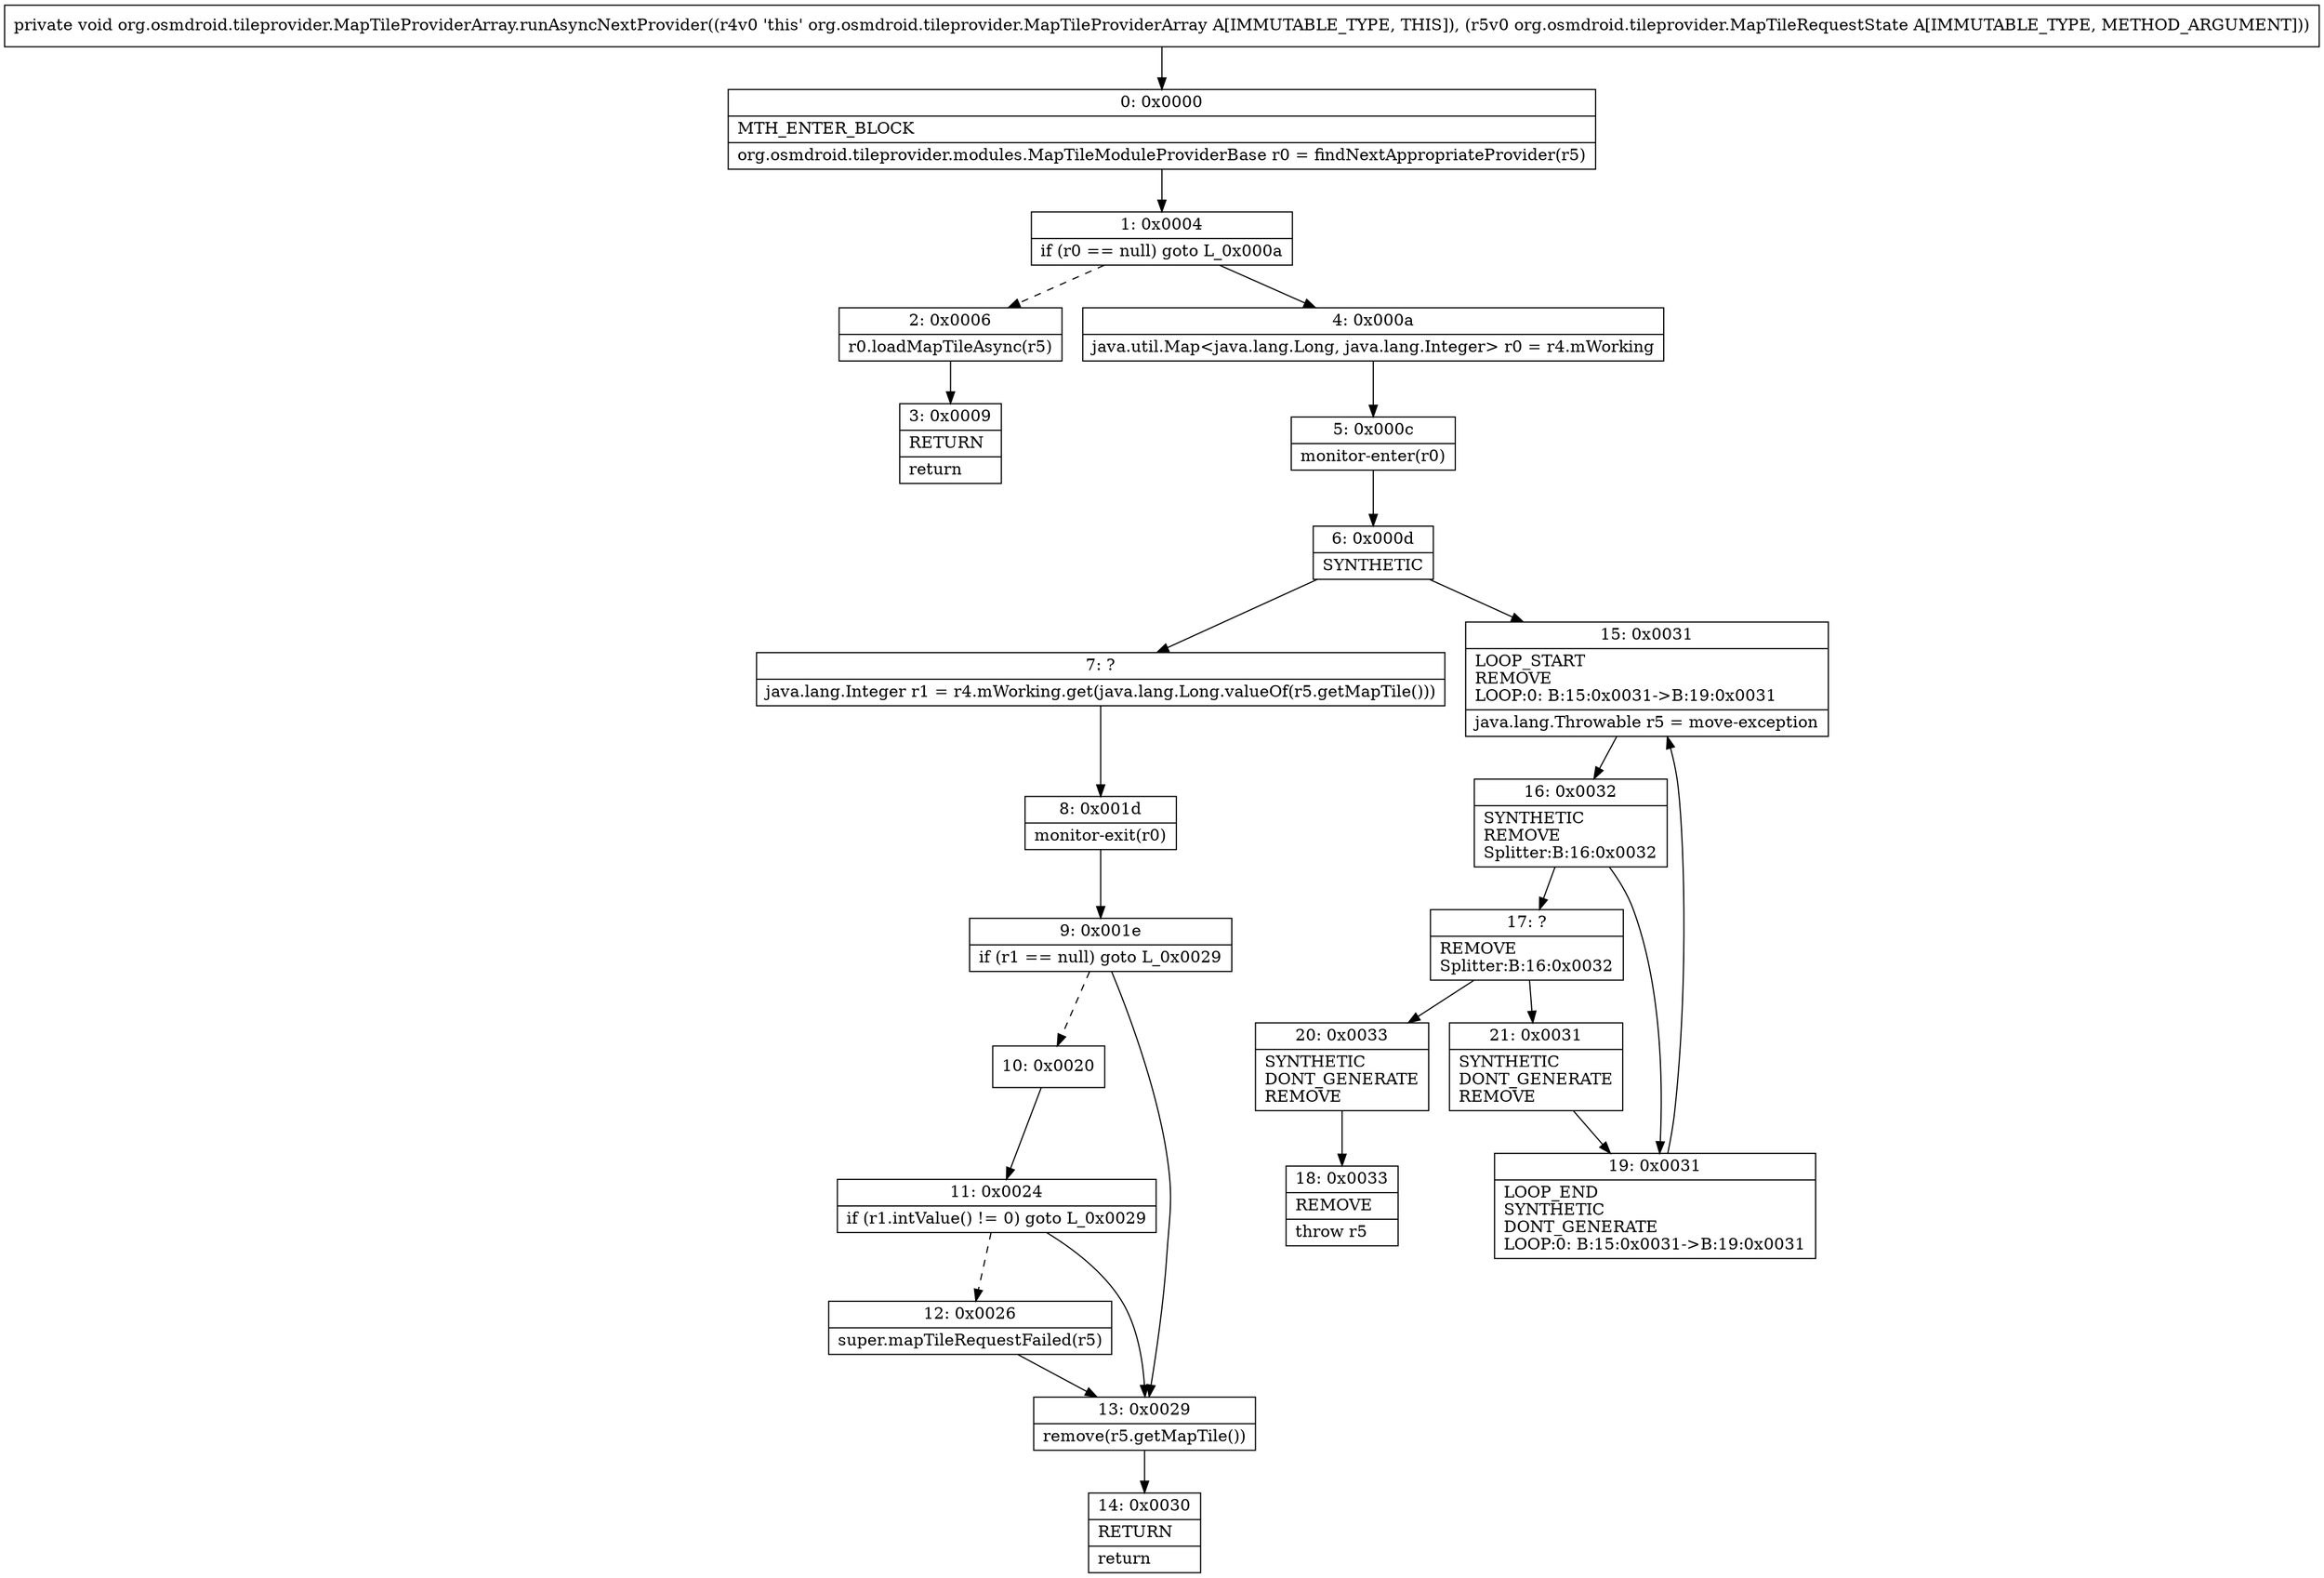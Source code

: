 digraph "CFG fororg.osmdroid.tileprovider.MapTileProviderArray.runAsyncNextProvider(Lorg\/osmdroid\/tileprovider\/MapTileRequestState;)V" {
Node_0 [shape=record,label="{0\:\ 0x0000|MTH_ENTER_BLOCK\l|org.osmdroid.tileprovider.modules.MapTileModuleProviderBase r0 = findNextAppropriateProvider(r5)\l}"];
Node_1 [shape=record,label="{1\:\ 0x0004|if (r0 == null) goto L_0x000a\l}"];
Node_2 [shape=record,label="{2\:\ 0x0006|r0.loadMapTileAsync(r5)\l}"];
Node_3 [shape=record,label="{3\:\ 0x0009|RETURN\l|return\l}"];
Node_4 [shape=record,label="{4\:\ 0x000a|java.util.Map\<java.lang.Long, java.lang.Integer\> r0 = r4.mWorking\l}"];
Node_5 [shape=record,label="{5\:\ 0x000c|monitor\-enter(r0)\l}"];
Node_6 [shape=record,label="{6\:\ 0x000d|SYNTHETIC\l}"];
Node_7 [shape=record,label="{7\:\ ?|java.lang.Integer r1 = r4.mWorking.get(java.lang.Long.valueOf(r5.getMapTile()))\l}"];
Node_8 [shape=record,label="{8\:\ 0x001d|monitor\-exit(r0)\l}"];
Node_9 [shape=record,label="{9\:\ 0x001e|if (r1 == null) goto L_0x0029\l}"];
Node_10 [shape=record,label="{10\:\ 0x0020}"];
Node_11 [shape=record,label="{11\:\ 0x0024|if (r1.intValue() != 0) goto L_0x0029\l}"];
Node_12 [shape=record,label="{12\:\ 0x0026|super.mapTileRequestFailed(r5)\l}"];
Node_13 [shape=record,label="{13\:\ 0x0029|remove(r5.getMapTile())\l}"];
Node_14 [shape=record,label="{14\:\ 0x0030|RETURN\l|return\l}"];
Node_15 [shape=record,label="{15\:\ 0x0031|LOOP_START\lREMOVE\lLOOP:0: B:15:0x0031\-\>B:19:0x0031\l|java.lang.Throwable r5 = move\-exception\l}"];
Node_16 [shape=record,label="{16\:\ 0x0032|SYNTHETIC\lREMOVE\lSplitter:B:16:0x0032\l}"];
Node_17 [shape=record,label="{17\:\ ?|REMOVE\lSplitter:B:16:0x0032\l}"];
Node_18 [shape=record,label="{18\:\ 0x0033|REMOVE\l|throw r5\l}"];
Node_19 [shape=record,label="{19\:\ 0x0031|LOOP_END\lSYNTHETIC\lDONT_GENERATE\lLOOP:0: B:15:0x0031\-\>B:19:0x0031\l}"];
Node_20 [shape=record,label="{20\:\ 0x0033|SYNTHETIC\lDONT_GENERATE\lREMOVE\l}"];
Node_21 [shape=record,label="{21\:\ 0x0031|SYNTHETIC\lDONT_GENERATE\lREMOVE\l}"];
MethodNode[shape=record,label="{private void org.osmdroid.tileprovider.MapTileProviderArray.runAsyncNextProvider((r4v0 'this' org.osmdroid.tileprovider.MapTileProviderArray A[IMMUTABLE_TYPE, THIS]), (r5v0 org.osmdroid.tileprovider.MapTileRequestState A[IMMUTABLE_TYPE, METHOD_ARGUMENT])) }"];
MethodNode -> Node_0;
Node_0 -> Node_1;
Node_1 -> Node_2[style=dashed];
Node_1 -> Node_4;
Node_2 -> Node_3;
Node_4 -> Node_5;
Node_5 -> Node_6;
Node_6 -> Node_7;
Node_6 -> Node_15;
Node_7 -> Node_8;
Node_8 -> Node_9;
Node_9 -> Node_10[style=dashed];
Node_9 -> Node_13;
Node_10 -> Node_11;
Node_11 -> Node_12[style=dashed];
Node_11 -> Node_13;
Node_12 -> Node_13;
Node_13 -> Node_14;
Node_15 -> Node_16;
Node_16 -> Node_17;
Node_16 -> Node_19;
Node_17 -> Node_20;
Node_17 -> Node_21;
Node_19 -> Node_15;
Node_20 -> Node_18;
Node_21 -> Node_19;
}

